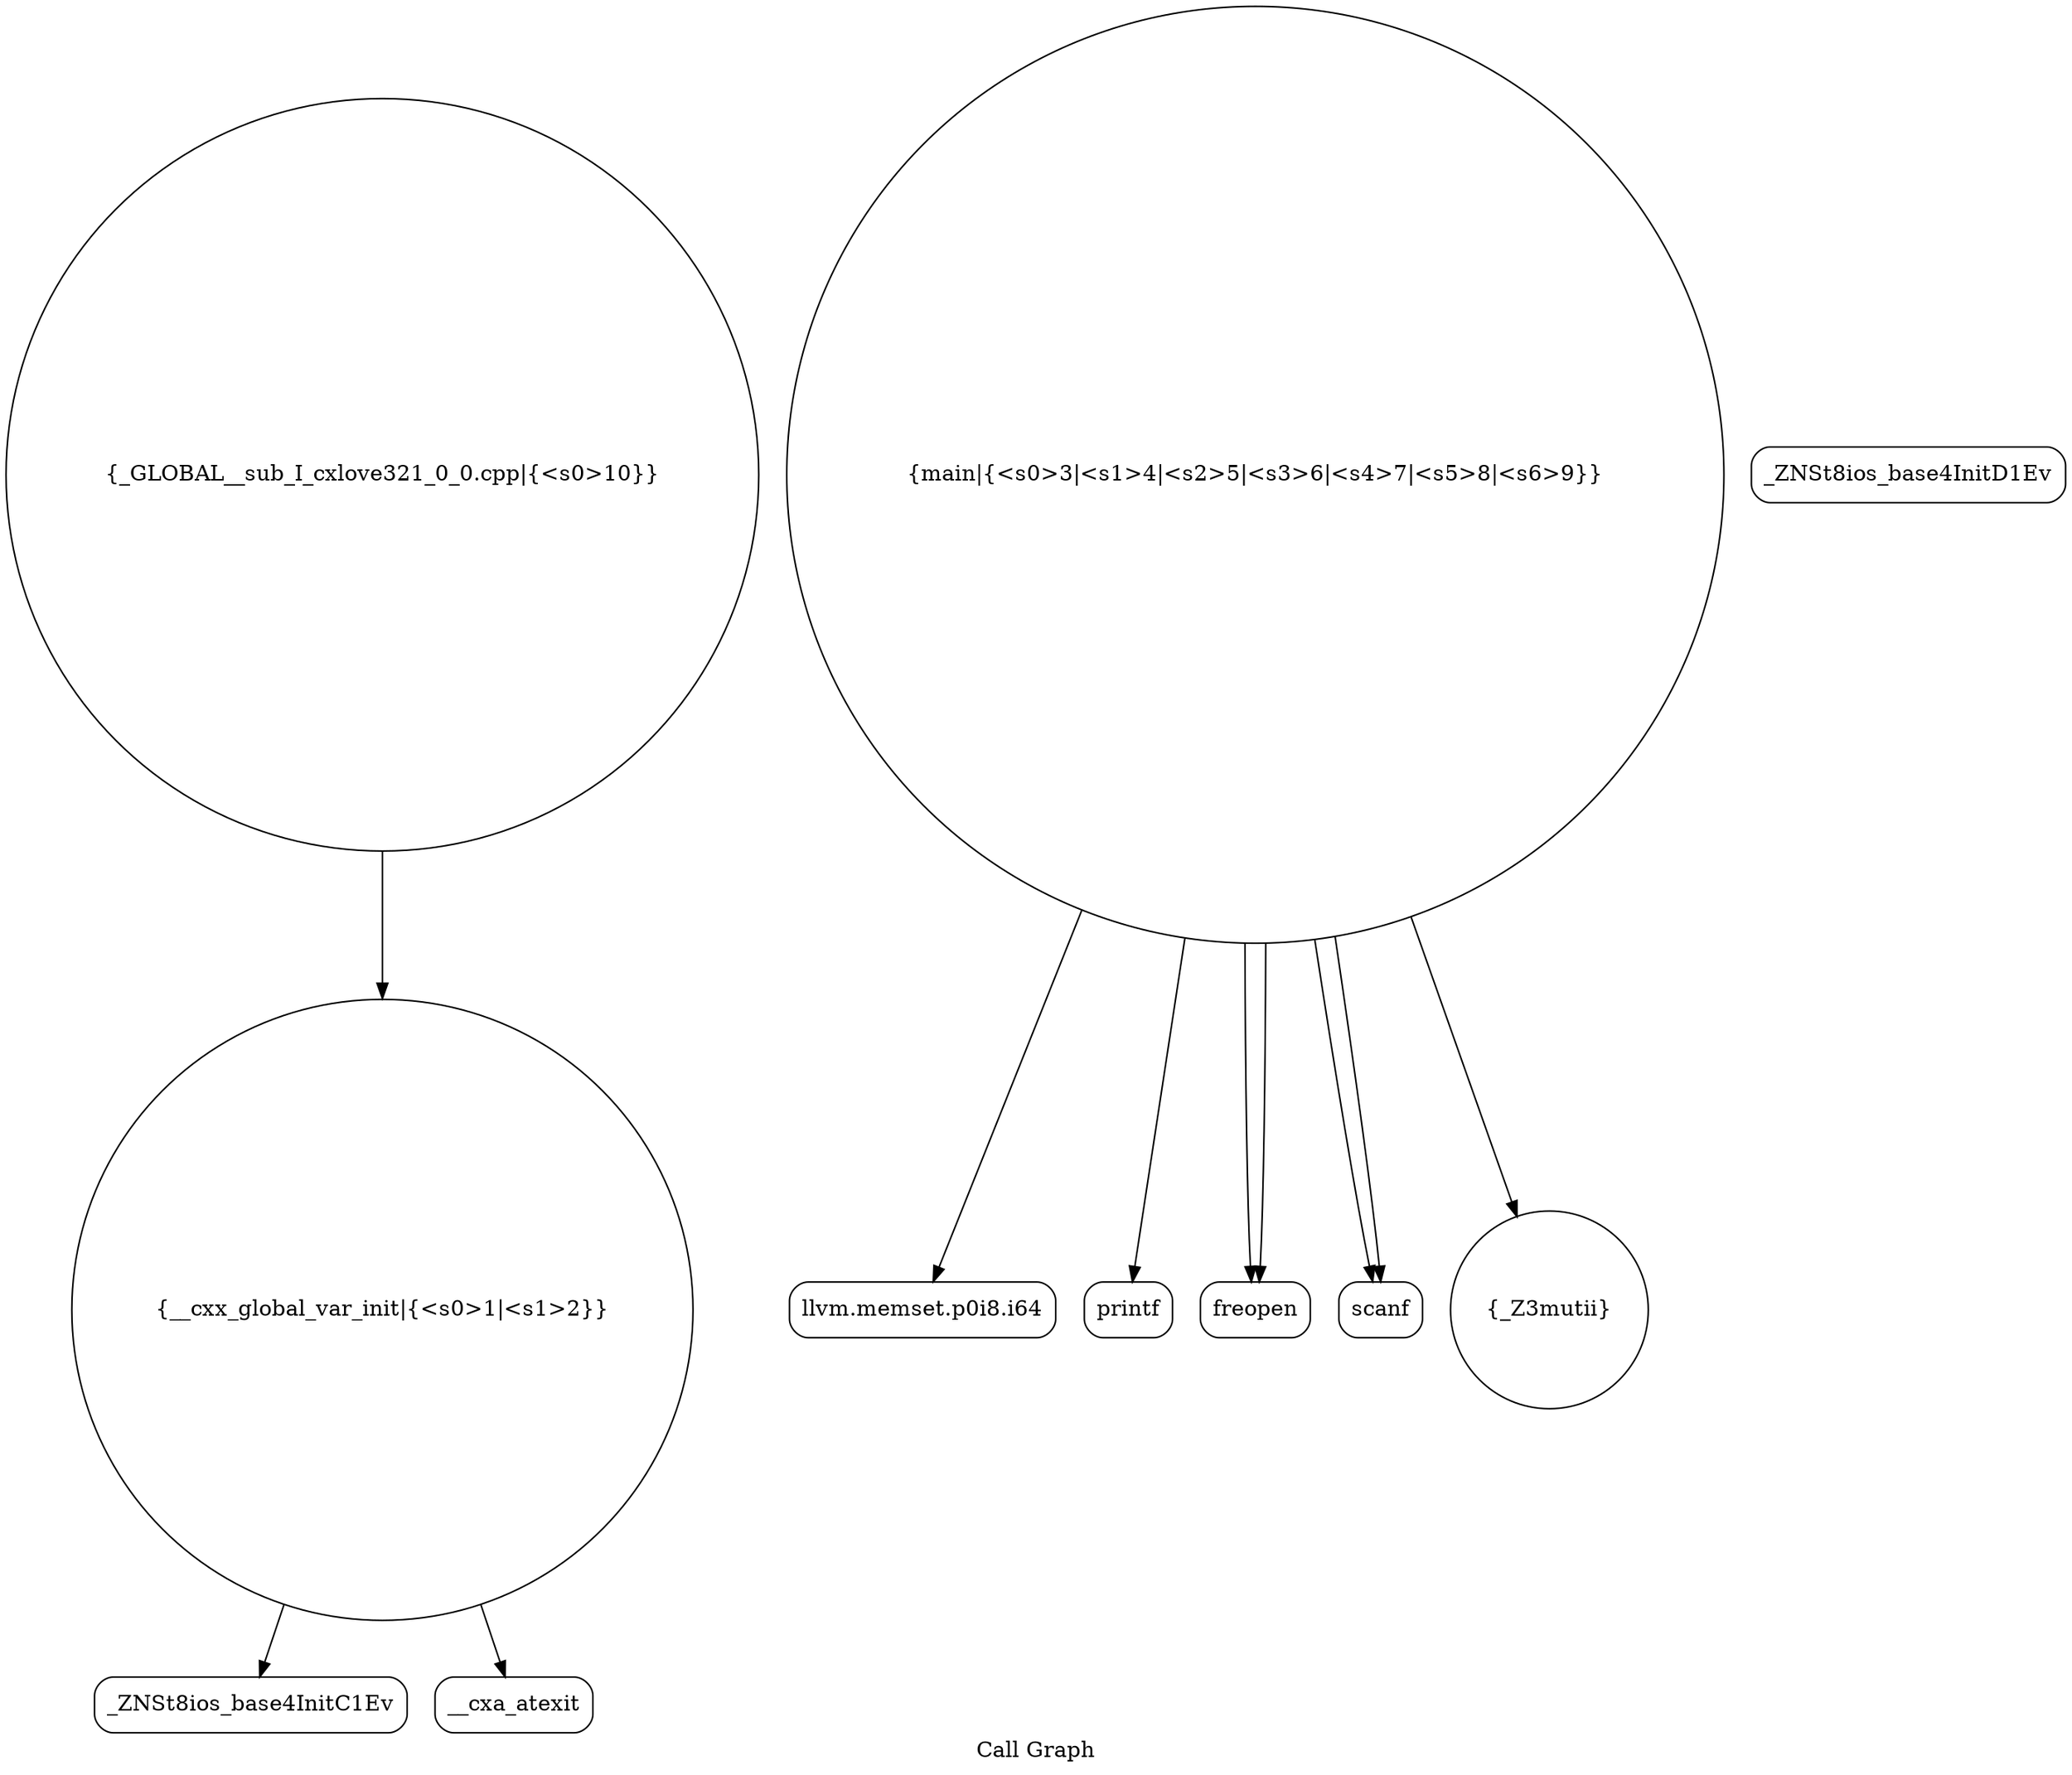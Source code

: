 digraph "Call Graph" {
	label="Call Graph";

	Node0x55a1146e03c0 [shape=record,shape=circle,label="{__cxx_global_var_init|{<s0>1|<s1>2}}"];
	Node0x55a1146e03c0:s0 -> Node0x55a1146e0850[color=black];
	Node0x55a1146e03c0:s1 -> Node0x55a1146e0950[color=black];
	Node0x55a1146e0b50 [shape=record,shape=Mrecord,label="{llvm.memset.p0i8.i64}"];
	Node0x55a1146e08d0 [shape=record,shape=Mrecord,label="{_ZNSt8ios_base4InitD1Ev}"];
	Node0x55a1146e0c50 [shape=record,shape=Mrecord,label="{printf}"];
	Node0x55a1146e09d0 [shape=record,shape=circle,label="{main|{<s0>3|<s1>4|<s2>5|<s3>6|<s4>7|<s5>8|<s6>9}}"];
	Node0x55a1146e09d0:s0 -> Node0x55a1146e0a50[color=black];
	Node0x55a1146e09d0:s1 -> Node0x55a1146e0a50[color=black];
	Node0x55a1146e09d0:s2 -> Node0x55a1146e0ad0[color=black];
	Node0x55a1146e09d0:s3 -> Node0x55a1146e0ad0[color=black];
	Node0x55a1146e09d0:s4 -> Node0x55a1146e0b50[color=black];
	Node0x55a1146e09d0:s5 -> Node0x55a1146e0bd0[color=black];
	Node0x55a1146e09d0:s6 -> Node0x55a1146e0c50[color=black];
	Node0x55a1146e0ad0 [shape=record,shape=Mrecord,label="{scanf}"];
	Node0x55a1146e0850 [shape=record,shape=Mrecord,label="{_ZNSt8ios_base4InitC1Ev}"];
	Node0x55a1146e0bd0 [shape=record,shape=circle,label="{_Z3mutii}"];
	Node0x55a1146e0950 [shape=record,shape=Mrecord,label="{__cxa_atexit}"];
	Node0x55a1146e0cd0 [shape=record,shape=circle,label="{_GLOBAL__sub_I_cxlove321_0_0.cpp|{<s0>10}}"];
	Node0x55a1146e0cd0:s0 -> Node0x55a1146e03c0[color=black];
	Node0x55a1146e0a50 [shape=record,shape=Mrecord,label="{freopen}"];
}
